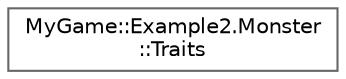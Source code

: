 digraph "Graphical Class Hierarchy"
{
 // LATEX_PDF_SIZE
  bgcolor="transparent";
  edge [fontname=Helvetica,fontsize=10,labelfontname=Helvetica,labelfontsize=10];
  node [fontname=Helvetica,fontsize=10,shape=box,height=0.2,width=0.4];
  rankdir="LR";
  Node0 [id="Node000000",label="MyGame::Example2.Monster\l::Traits",height=0.2,width=0.4,color="grey40", fillcolor="white", style="filled",URL="$structMyGame_1_1Example2_1_1Monster_1_1Traits.html",tooltip=" "];
}
